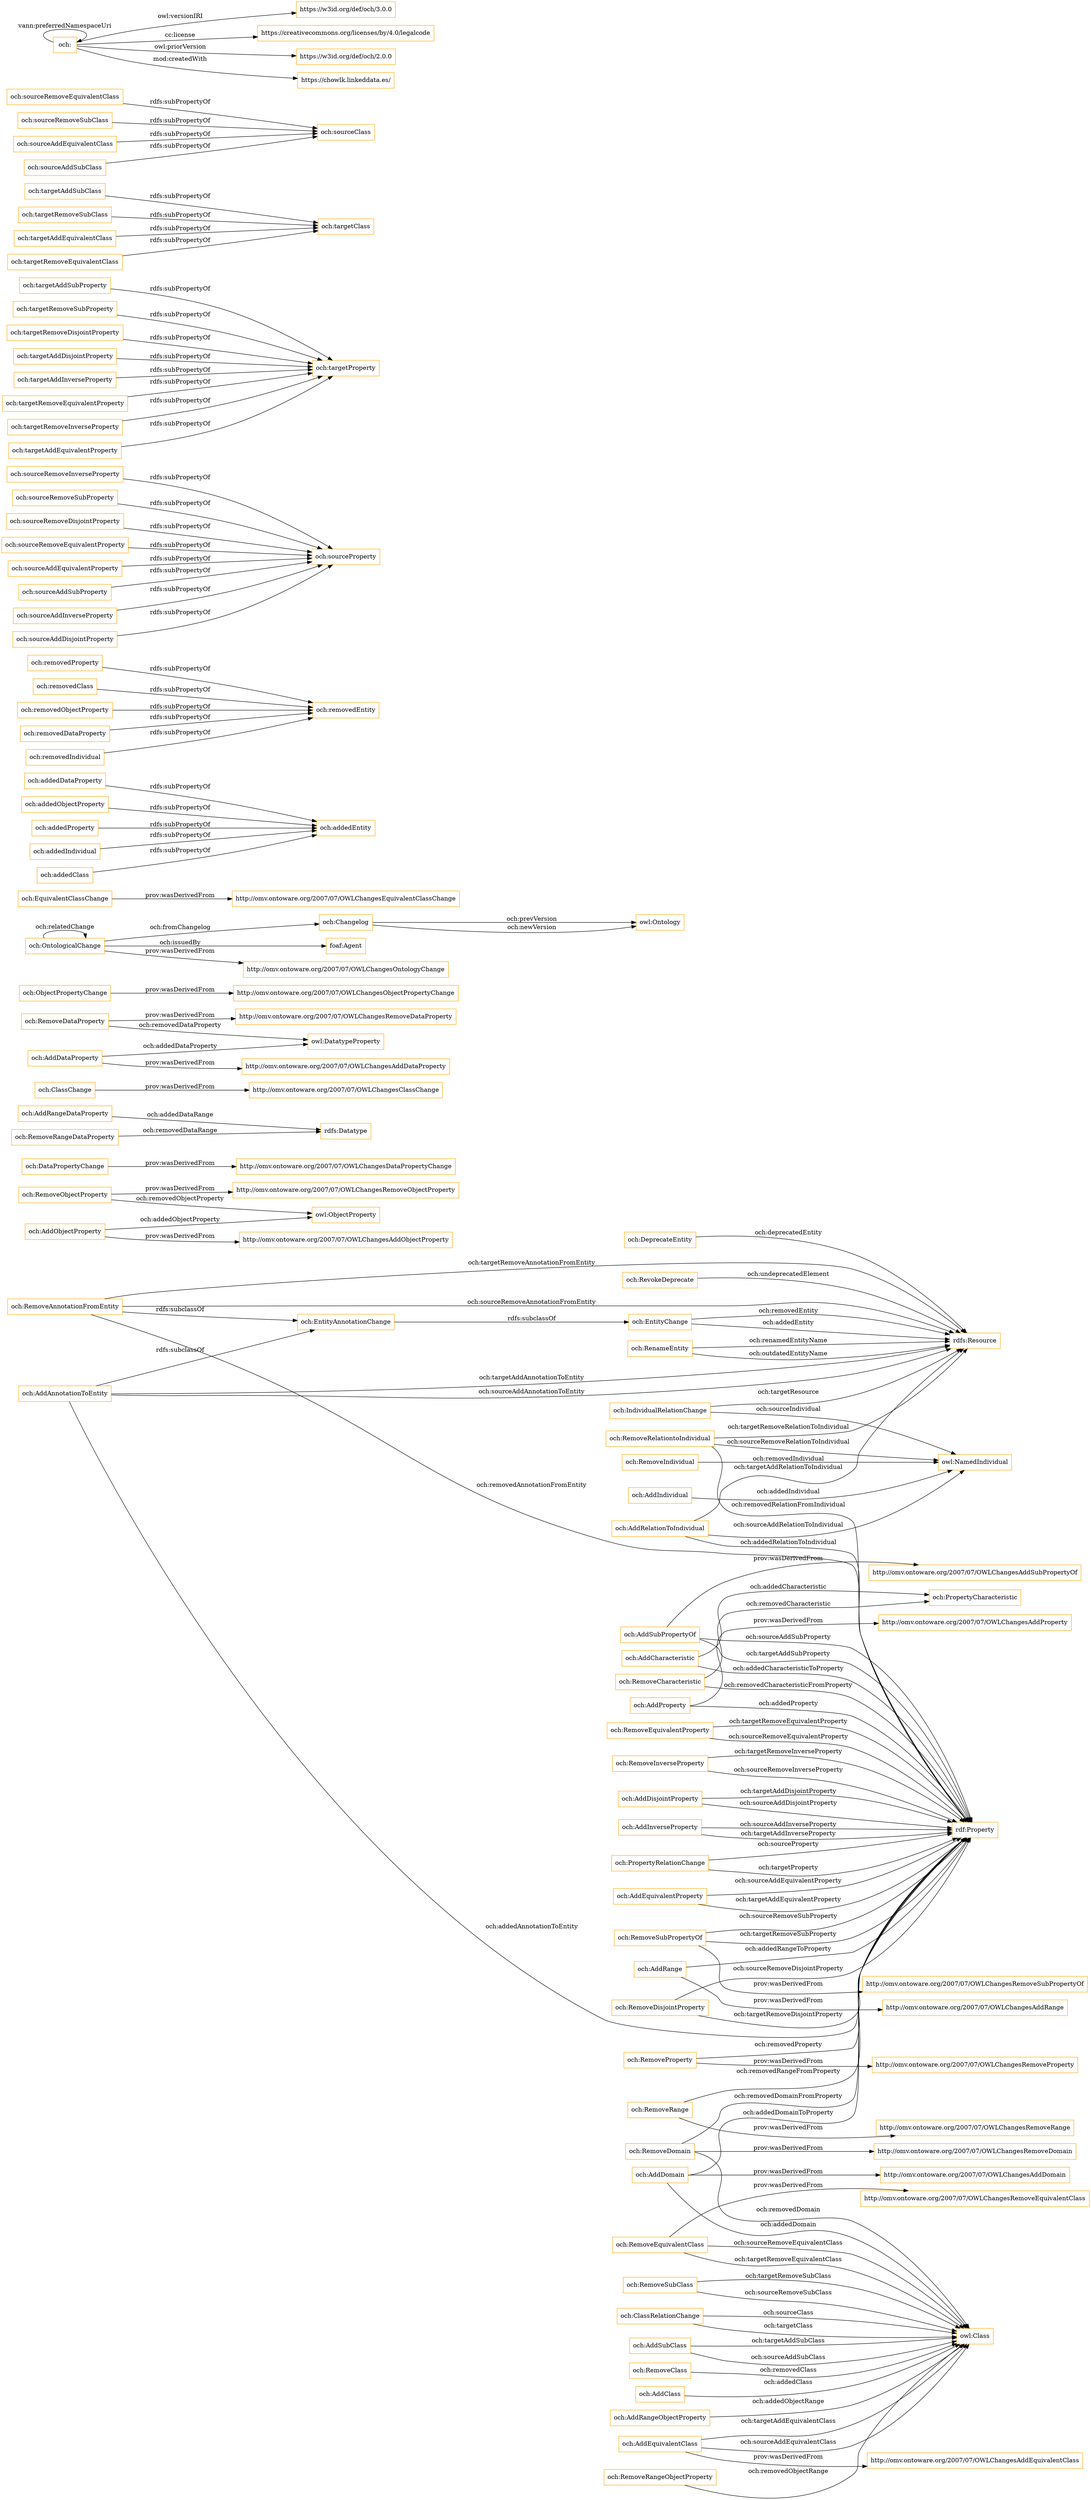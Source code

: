 digraph ar2dtool_diagram { 
rankdir=LR;
size="1501"
node [shape = rectangle, color="orange"]; "och:PropertyCharacteristic" "och:RemoveObjectProperty" "och:RemoveCharacteristic" "och:RemoveIndividual" "och:AddIndividual" "och:RemoveEquivalentProperty" "och:PropertyRelationChange" "och:AddRelationToIndividual" "och:DataPropertyChange" "rdfs:Datatype" "och:ClassChange" "och:RemoveClass" "och:AddSubClass" "och:AddClass" "och:RemoveDataProperty" "rdf:Property" "och:RenameEntity" "och:ObjectPropertyChange" "och:RevokeDeprecate" "och:EntityChange" "och:RemoveDisjointProperty" "owl:Ontology" "och:AddRangeObjectProperty" "och:AddProperty" "och:AddEquivalentClass" "och:AddCharacteristic" "och:RemoveInverseProperty" "och:EntityAnnotationChange" "och:RemoveEquivalentClass" "och:RemoveDomain" "och:AddDisjointProperty" "och:Changelog" "rdfs:Resource" "och:RemoveSubClass" "och:AddInverseProperty" "och:DeprecateEntity" "owl:ObjectProperty" "och:AddEquivalentProperty" "och:RemoveAnnotationFromEntity" "och:RemoveProperty" "foaf:Agent" "och:ClassRelationChange" "och:AddDataProperty" "och:AddAnnotationToEntity" "och:EquivalentClassChange" "och:IndividualRelationChange" "owl:Class" "och:AddObjectProperty" "och:RemoveRange" "och:RemoveSubPropertyOf" "och:AddDomain" "och:AddSubPropertyOf" "och:AddRange" "och:OntologicalChange" "och:AddRangeDataProperty" "och:RemoveRangeDataProperty" "och:RemoveRangeObjectProperty" "owl:DatatypeProperty" ; /*classes style*/
	"och:addedDataProperty" -> "och:addedEntity" [ label = "rdfs:subPropertyOf" ];
	"och:RemoveDomain" -> "http://omv.ontoware.org/2007/07/OWLChangesRemoveDomain" [ label = "prov:wasDerivedFrom" ];
	"och:removedProperty" -> "och:removedEntity" [ label = "rdfs:subPropertyOf" ];
	"och:sourceRemoveInverseProperty" -> "och:sourceProperty" [ label = "rdfs:subPropertyOf" ];
	"och:targetAddSubProperty" -> "och:targetProperty" [ label = "rdfs:subPropertyOf" ];
	"och:removedClass" -> "och:removedEntity" [ label = "rdfs:subPropertyOf" ];
	"och:targetAddSubClass" -> "och:targetClass" [ label = "rdfs:subPropertyOf" ];
	"och:RemoveDataProperty" -> "http://omv.ontoware.org/2007/07/OWLChangesRemoveDataProperty" [ label = "prov:wasDerivedFrom" ];
	"och:removedObjectProperty" -> "och:removedEntity" [ label = "rdfs:subPropertyOf" ];
	"och:targetRemoveSubProperty" -> "och:targetProperty" [ label = "rdfs:subPropertyOf" ];
	"och:AddObjectProperty" -> "http://omv.ontoware.org/2007/07/OWLChangesAddObjectProperty" [ label = "prov:wasDerivedFrom" ];
	"och:targetRemoveDisjointProperty" -> "och:targetProperty" [ label = "rdfs:subPropertyOf" ];
	"och:removedDataProperty" -> "och:removedEntity" [ label = "rdfs:subPropertyOf" ];
	"och:RemoveAnnotationFromEntity" -> "och:EntityAnnotationChange" [ label = "rdfs:subclassOf" ];
	"och:addedObjectProperty" -> "och:addedEntity" [ label = "rdfs:subPropertyOf" ];
	"och:targetRemoveSubClass" -> "och:targetClass" [ label = "rdfs:subPropertyOf" ];
	"och:targetAddDisjointProperty" -> "och:targetProperty" [ label = "rdfs:subPropertyOf" ];
	"och:targetAddInverseProperty" -> "och:targetProperty" [ label = "rdfs:subPropertyOf" ];
	"och:EntityAnnotationChange" -> "och:EntityChange" [ label = "rdfs:subclassOf" ];
	"och:sourceRemoveSubProperty" -> "och:sourceProperty" [ label = "rdfs:subPropertyOf" ];
	"och:targetAddEquivalentClass" -> "och:targetClass" [ label = "rdfs:subPropertyOf" ];
	"och:sourceRemoveDisjointProperty" -> "och:sourceProperty" [ label = "rdfs:subPropertyOf" ];
	"och:OntologicalChange" -> "http://omv.ontoware.org/2007/07/OWLChangesOntologyChange" [ label = "prov:wasDerivedFrom" ];
	"och:targetRemoveEquivalentProperty" -> "och:targetProperty" [ label = "rdfs:subPropertyOf" ];
	"och:targetRemoveInverseProperty" -> "och:targetProperty" [ label = "rdfs:subPropertyOf" ];
	"och:sourceRemoveEquivalentClass" -> "och:sourceClass" [ label = "rdfs:subPropertyOf" ];
	"och:AddDataProperty" -> "http://omv.ontoware.org/2007/07/OWLChangesAddDataProperty" [ label = "prov:wasDerivedFrom" ];
	"och:RemoveEquivalentClass" -> "http://omv.ontoware.org/2007/07/OWLChangesRemoveEquivalentClass" [ label = "prov:wasDerivedFrom" ];
	"och:sourceRemoveEquivalentProperty" -> "och:sourceProperty" [ label = "rdfs:subPropertyOf" ];
	"och:RemoveRange" -> "http://omv.ontoware.org/2007/07/OWLChangesRemoveRange" [ label = "prov:wasDerivedFrom" ];
	"och:AddAnnotationToEntity" -> "och:EntityAnnotationChange" [ label = "rdfs:subclassOf" ];
	"och:sourceAddEquivalentProperty" -> "och:sourceProperty" [ label = "rdfs:subPropertyOf" ];
	"och:sourceRemoveSubClass" -> "och:sourceClass" [ label = "rdfs:subPropertyOf" ];
	"och:RemoveProperty" -> "http://omv.ontoware.org/2007/07/OWLChangesRemoveProperty" [ label = "prov:wasDerivedFrom" ];
	"och:AddEquivalentClass" -> "http://omv.ontoware.org/2007/07/OWLChangesAddEquivalentClass" [ label = "prov:wasDerivedFrom" ];
	"och:targetAddEquivalentProperty" -> "och:targetProperty" [ label = "rdfs:subPropertyOf" ];
	"och:DataPropertyChange" -> "http://omv.ontoware.org/2007/07/OWLChangesDataPropertyChange" [ label = "prov:wasDerivedFrom" ];
	"och:sourceAddSubProperty" -> "och:sourceProperty" [ label = "rdfs:subPropertyOf" ];
	"och:sourceAddInverseProperty" -> "och:sourceProperty" [ label = "rdfs:subPropertyOf" ];
	"och:sourceAddEquivalentClass" -> "och:sourceClass" [ label = "rdfs:subPropertyOf" ];
	"och:targetRemoveEquivalentClass" -> "och:targetClass" [ label = "rdfs:subPropertyOf" ];
	"och:RemoveObjectProperty" -> "http://omv.ontoware.org/2007/07/OWLChangesRemoveObjectProperty" [ label = "prov:wasDerivedFrom" ];
	"och:addedProperty" -> "och:addedEntity" [ label = "rdfs:subPropertyOf" ];
	"och:sourceAddDisjointProperty" -> "och:sourceProperty" [ label = "rdfs:subPropertyOf" ];
	"och:AddSubPropertyOf" -> "http://omv.ontoware.org/2007/07/OWLChangesAddSubPropertyOf" [ label = "prov:wasDerivedFrom" ];
	"och:" -> "https://w3id.org/def/och/3.0.0" [ label = "owl:versionIRI" ];
	"och:" -> "https://creativecommons.org/licenses/by/4.0/legalcode" [ label = "cc:license" ];
	"och:" -> "https://w3id.org/def/och/2.0.0" [ label = "owl:priorVersion" ];
	"och:" -> "https://chowlk.linkeddata.es/" [ label = "mod:createdWith" ];
	"och:" -> "och:" [ label = "vann:preferredNamespaceUri" ];
	"och:AddProperty" -> "http://omv.ontoware.org/2007/07/OWLChangesAddProperty" [ label = "prov:wasDerivedFrom" ];
	"och:addedIndividual" -> "och:addedEntity" [ label = "rdfs:subPropertyOf" ];
	"och:ClassChange" -> "http://omv.ontoware.org/2007/07/OWLChangesClassChange" [ label = "prov:wasDerivedFrom" ];
	"och:AddRange" -> "http://omv.ontoware.org/2007/07/OWLChangesAddRange" [ label = "prov:wasDerivedFrom" ];
	"och:RemoveSubPropertyOf" -> "http://omv.ontoware.org/2007/07/OWLChangesRemoveSubPropertyOf" [ label = "prov:wasDerivedFrom" ];
	"och:sourceAddSubClass" -> "och:sourceClass" [ label = "rdfs:subPropertyOf" ];
	"och:AddDomain" -> "http://omv.ontoware.org/2007/07/OWLChangesAddDomain" [ label = "prov:wasDerivedFrom" ];
	"och:ObjectPropertyChange" -> "http://omv.ontoware.org/2007/07/OWLChangesObjectPropertyChange" [ label = "prov:wasDerivedFrom" ];
	"och:addedClass" -> "och:addedEntity" [ label = "rdfs:subPropertyOf" ];
	"och:EquivalentClassChange" -> "http://omv.ontoware.org/2007/07/OWLChangesEquivalentClassChange" [ label = "prov:wasDerivedFrom" ];
	"och:removedIndividual" -> "och:removedEntity" [ label = "rdfs:subPropertyOf" ];
	"och:AddSubPropertyOf" -> "rdf:Property" [ label = "och:sourceAddSubProperty" ];
	"och:RemoveRangeObjectProperty" -> "owl:Class" [ label = "och:removedObjectRange" ];
	"och:RemoveProperty" -> "rdf:Property" [ label = "och:removedProperty" ];
	"och:AddInverseProperty" -> "rdf:Property" [ label = "och:sourceAddInverseProperty" ];
	"och:Changelog" -> "owl:Ontology" [ label = "och:prevVersion" ];
	"och:RemoveSubPropertyOf" -> "rdf:Property" [ label = "och:targetRemoveSubProperty" ];
	"och:RenameEntity" -> "rdfs:Resource" [ label = "och:outdatedEntityName" ];
	"och:PropertyRelationChange" -> "rdf:Property" [ label = "och:targetProperty" ];
	"och:OntologicalChange" -> "och:OntologicalChange" [ label = "och:relatedChange" ];
	"och:EntityChange" -> "rdfs:Resource" [ label = "och:removedEntity" ];
	"och:AddEquivalentProperty" -> "rdf:Property" [ label = "och:sourceAddEquivalentProperty" ];
	"och:RemoveCharacteristic" -> "rdf:Property" [ label = "och:removedCharacteristicFromProperty" ];
	"och:AddClass" -> "owl:Class" [ label = "och:addedClass" ];
	"och:RemoveDomain" -> "owl:Class" [ label = "och:removedDomain" ];
	"och:RemoveDomain" -> "rdf:Property" [ label = "och:removedDomainFromProperty" ];
	"och:AddAnnotationToEntity" -> "rdfs:Resource" [ label = "och:targetAddAnnotationToEntity" ];
	"och:RemoveDataProperty" -> "owl:DatatypeProperty" [ label = "och:removedDataProperty" ];
	"och:RemoveInverseProperty" -> "rdf:Property" [ label = "och:targetRemoveInverseProperty" ];
	"och:RemoveRange" -> "rdf:Property" [ label = "och:removedRangeFromProperty" ];
	"och:AddEquivalentClass" -> "owl:Class" [ label = "och:targetAddEquivalentClass" ];
	"och:RemoveObjectProperty" -> "owl:ObjectProperty" [ label = "och:removedObjectProperty" ];
	"och:AddRelationToIndividual" -> "rdf:Property" [ label = "och:addedRelationToIndividual" ];
	"och:IndividualRelationChange" -> "owl:NamedIndividual" [ label = "och:sourceIndividual" ];
	"och:RemoveRelationtoIndividual" -> "owl:NamedIndividual" [ label = "och:sourceRemoveRelationToIndividual" ];
	"och:RemoveEquivalentProperty" -> "rdf:Property" [ label = "och:targetRemoveEquivalentProperty" ];
	"och:RemoveRelationtoIndividual" -> "rdf:Property" [ label = "och:removedRelationFromIndividual" ];
	"och:AddRangeDataProperty" -> "rdfs:Datatype" [ label = "och:addedDataRange" ];
	"och:AddDisjointProperty" -> "rdf:Property" [ label = "och:targetAddDisjointProperty" ];
	"och:AddEquivalentClass" -> "owl:Class" [ label = "och:sourceAddEquivalentClass" ];
	"och:AddRelationToIndividual" -> "rdfs:Resource" [ label = "och:targetAddRelationToIndividual" ];
	"och:PropertyRelationChange" -> "rdf:Property" [ label = "och:sourceProperty" ];
	"och:OntologicalChange" -> "och:Changelog" [ label = "och:fromChangelog" ];
	"och:AddRangeObjectProperty" -> "owl:Class" [ label = "och:addedObjectRange" ];
	"och:AddSubClass" -> "owl:Class" [ label = "och:sourceAddSubClass" ];
	"och:RemoveEquivalentClass" -> "owl:Class" [ label = "och:sourceRemoveEquivalentClass" ];
	"och:RemoveRelationtoIndividual" -> "rdfs:Resource" [ label = "och:targetRemoveRelationToIndividual" ];
	"och:IndividualRelationChange" -> "rdfs:Resource" [ label = "och:targetResource" ];
	"och:RemoveDisjointProperty" -> "rdf:Property" [ label = "och:targetRemoveDisjointProperty" ];
	"och:AddEquivalentProperty" -> "rdf:Property" [ label = "och:targetAddEquivalentProperty" ];
	"och:AddAnnotationToEntity" -> "rdf:Property" [ label = "och:addedAnnotationToEntity" ];
	"och:RemoveEquivalentProperty" -> "rdf:Property" [ label = "och:sourceRemoveEquivalentProperty" ];
	"och:RemoveAnnotationFromEntity" -> "rdfs:Resource" [ label = "och:targetRemoveAnnotationFromEntity" ];
	"och:RemoveClass" -> "owl:Class" [ label = "och:removedClass" ];
	"och:RemoveRangeDataProperty" -> "rdfs:Datatype" [ label = "och:removedDataRange" ];
	"och:AddIndividual" -> "owl:NamedIndividual" [ label = "och:addedIndividual" ];
	"och:AddProperty" -> "rdf:Property" [ label = "och:addedProperty" ];
	"och:AddDomain" -> "rdf:Property" [ label = "och:addedDomainToProperty" ];
	"och:Changelog" -> "owl:Ontology" [ label = "och:newVersion" ];
	"och:EntityChange" -> "rdfs:Resource" [ label = "och:addedEntity" ];
	"och:ClassRelationChange" -> "owl:Class" [ label = "och:sourceClass" ];
	"och:ClassRelationChange" -> "owl:Class" [ label = "och:targetClass" ];
	"och:RemoveSubClass" -> "owl:Class" [ label = "och:targetRemoveSubClass" ];
	"och:AddDomain" -> "owl:Class" [ label = "och:addedDomain" ];
	"och:AddRange" -> "rdf:Property" [ label = "och:addedRangeToProperty" ];
	"och:RemoveAnnotationFromEntity" -> "rdfs:Resource" [ label = "och:sourceRemoveAnnotationFromEntity" ];
	"och:AddAnnotationToEntity" -> "rdfs:Resource" [ label = "och:sourceAddAnnotationToEntity" ];
	"och:RemoveSubPropertyOf" -> "rdf:Property" [ label = "och:sourceRemoveSubProperty" ];
	"och:RemoveSubClass" -> "owl:Class" [ label = "och:sourceRemoveSubClass" ];
	"och:RemoveDisjointProperty" -> "rdf:Property" [ label = "och:sourceRemoveDisjointProperty" ];
	"och:RemoveAnnotationFromEntity" -> "rdf:Property" [ label = "och:removedAnnotationFromEntity" ];
	"och:RemoveCharacteristic" -> "och:PropertyCharacteristic" [ label = "och:removedCharacteristic" ];
	"och:AddRelationToIndividual" -> "owl:NamedIndividual" [ label = "och:sourceAddRelationToIndividual" ];
	"och:AddCharacteristic" -> "rdf:Property" [ label = "och:addedCharacteristicToProperty" ];
	"och:AddInverseProperty" -> "rdf:Property" [ label = "och:targetAddInverseProperty" ];
	"och:RemoveEquivalentClass" -> "owl:Class" [ label = "och:targetRemoveEquivalentClass" ];
	"och:AddDataProperty" -> "owl:DatatypeProperty" [ label = "och:addedDataProperty" ];
	"och:DeprecateEntity" -> "rdfs:Resource" [ label = "och:deprecatedEntity" ];
	"och:RevokeDeprecate" -> "rdfs:Resource" [ label = "och:undeprecatedElement" ];
	"och:RemoveInverseProperty" -> "rdf:Property" [ label = "och:sourceRemoveInverseProperty" ];
	"och:RemoveIndividual" -> "owl:NamedIndividual" [ label = "och:removedIndividual" ];
	"och:AddCharacteristic" -> "och:PropertyCharacteristic" [ label = "och:addedCharacteristic" ];
	"och:AddDisjointProperty" -> "rdf:Property" [ label = "och:sourceAddDisjointProperty" ];
	"och:OntologicalChange" -> "foaf:Agent" [ label = "och:issuedBy" ];
	"och:AddSubPropertyOf" -> "rdf:Property" [ label = "och:targetAddSubProperty" ];
	"och:AddSubClass" -> "owl:Class" [ label = "och:targetAddSubClass" ];
	"och:AddObjectProperty" -> "owl:ObjectProperty" [ label = "och:addedObjectProperty" ];
	"och:RenameEntity" -> "rdfs:Resource" [ label = "och:renamedEntityName" ];

}
